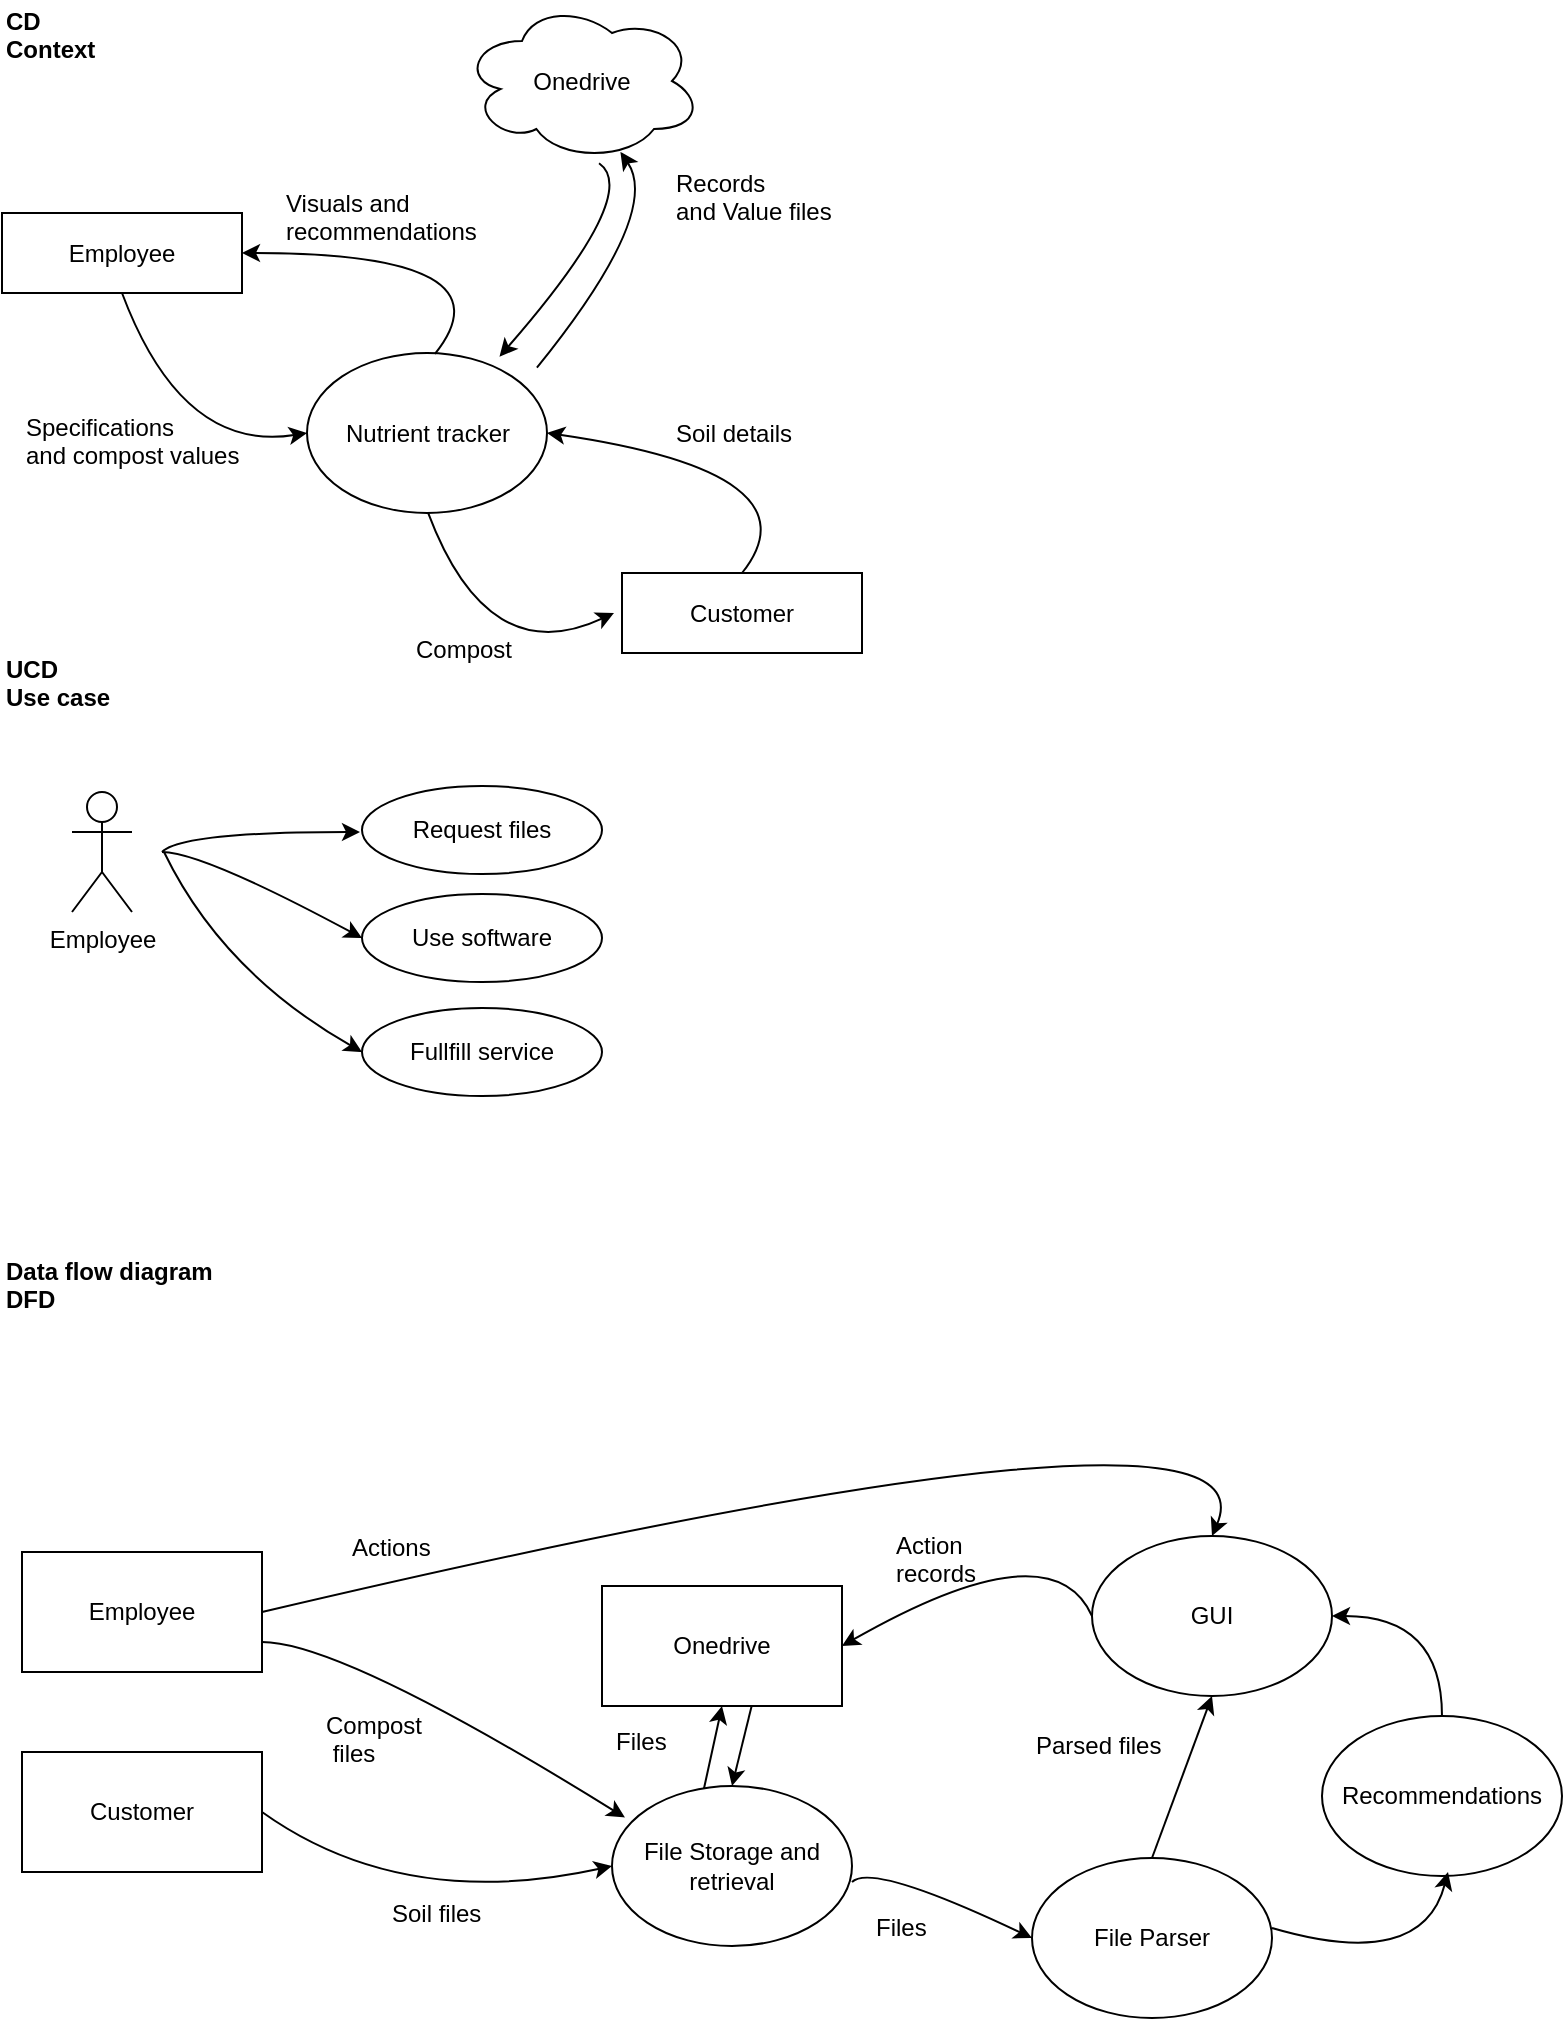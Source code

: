 <mxfile version="10.7.1" type="device"><diagram id="xjpxQhYZUELGy4vpbsDC" name="Page-1"><mxGraphModel dx="754" dy="473" grid="1" gridSize="10" guides="1" tooltips="1" connect="1" arrows="1" fold="1" page="1" pageScale="1" pageWidth="827" pageHeight="1169" math="0" shadow="0"><root><mxCell id="0"/><mxCell id="1" parent="0"/><mxCell id="h1J0nd9a3ygvKI9lSsL_-1" value="Nutrient tracker" style="ellipse;whiteSpace=wrap;html=1;" parent="1" vertex="1"><mxGeometry x="162.5" y="200.5" width="120" height="80" as="geometry"/></mxCell><mxCell id="h1J0nd9a3ygvKI9lSsL_-3" value="Customer" style="rounded=0;whiteSpace=wrap;html=1;" parent="1" vertex="1"><mxGeometry x="320" y="310.5" width="120" height="40" as="geometry"/></mxCell><mxCell id="h1J0nd9a3ygvKI9lSsL_-7" value="Employee&lt;br&gt;" style="rounded=0;whiteSpace=wrap;html=1;" parent="1" vertex="1"><mxGeometry x="10" y="130.5" width="120" height="40" as="geometry"/></mxCell><mxCell id="h1J0nd9a3ygvKI9lSsL_-12" value="" style="curved=1;endArrow=classic;html=1;entryX=0;entryY=0.5;entryDx=0;entryDy=0;exitX=0.5;exitY=1;exitDx=0;exitDy=0;" parent="1" source="h1J0nd9a3ygvKI9lSsL_-7" target="h1J0nd9a3ygvKI9lSsL_-1" edge="1"><mxGeometry width="50" height="50" relative="1" as="geometry"><mxPoint x="10" y="420.5" as="sourcePoint"/><mxPoint x="60" y="370.5" as="targetPoint"/><Array as="points"><mxPoint x="100" y="250.5"/></Array></mxGeometry></mxCell><mxCell id="h1J0nd9a3ygvKI9lSsL_-13" value="" style="curved=1;endArrow=classic;html=1;exitX=0.5;exitY=1;exitDx=0;exitDy=0;" parent="1" edge="1"><mxGeometry width="50" height="50" relative="1" as="geometry"><mxPoint x="223.059" y="280.471" as="sourcePoint"/><mxPoint x="316" y="330.5" as="targetPoint"/><Array as="points"><mxPoint x="253" y="360"/></Array></mxGeometry></mxCell><mxCell id="h1J0nd9a3ygvKI9lSsL_-15" value="" style="curved=1;endArrow=classic;html=1;entryX=1;entryY=0.5;entryDx=0;entryDy=0;exitX=0.5;exitY=0;exitDx=0;exitDy=0;" parent="1" source="h1J0nd9a3ygvKI9lSsL_-3" target="h1J0nd9a3ygvKI9lSsL_-1" edge="1"><mxGeometry width="50" height="50" relative="1" as="geometry"><mxPoint x="100" y="320.5" as="sourcePoint"/><mxPoint x="20" y="270.5" as="targetPoint"/><Array as="points"><mxPoint x="420" y="260.5"/></Array></mxGeometry></mxCell><mxCell id="h1J0nd9a3ygvKI9lSsL_-16" value="" style="curved=1;endArrow=classic;html=1;entryX=1;entryY=0.5;entryDx=0;entryDy=0;exitX=0.5;exitY=0;exitDx=0;exitDy=0;" parent="1" target="h1J0nd9a3ygvKI9lSsL_-7" edge="1"><mxGeometry width="50" height="50" relative="1" as="geometry"><mxPoint x="226.471" y="200.971" as="sourcePoint"/><mxPoint x="130" y="130.382" as="targetPoint"/><Array as="points"><mxPoint x="267" y="150.5"/></Array></mxGeometry></mxCell><mxCell id="h1J0nd9a3ygvKI9lSsL_-17" value="Soil details" style="text;html=1;resizable=0;points=[];autosize=1;align=left;verticalAlign=top;spacingTop=-4;" parent="1" vertex="1"><mxGeometry x="345" y="230.5" width="70" height="20" as="geometry"/></mxCell><mxCell id="h1J0nd9a3ygvKI9lSsL_-18" value="Compost&amp;nbsp;" style="text;html=1;resizable=0;points=[];autosize=1;align=left;verticalAlign=top;spacingTop=-4;" parent="1" vertex="1"><mxGeometry x="215" y="338.5" width="70" height="20" as="geometry"/></mxCell><mxCell id="h1J0nd9a3ygvKI9lSsL_-19" value="Visuals and &lt;br&gt;recommendations" style="text;html=1;resizable=0;points=[];autosize=1;align=left;verticalAlign=top;spacingTop=-4;" parent="1" vertex="1"><mxGeometry x="150" y="115.5" width="110" height="30" as="geometry"/></mxCell><mxCell id="h1J0nd9a3ygvKI9lSsL_-20" value="Specifications&lt;br&gt;and compost values&lt;br&gt;&lt;br&gt;" style="text;html=1;resizable=0;points=[];autosize=1;align=left;verticalAlign=top;spacingTop=-4;" parent="1" vertex="1"><mxGeometry x="20" y="227.5" width="120" height="40" as="geometry"/></mxCell><mxCell id="h1J0nd9a3ygvKI9lSsL_-21" value="Onedrive&lt;br&gt;" style="ellipse;shape=cloud;whiteSpace=wrap;html=1;" parent="1" vertex="1"><mxGeometry x="240" y="24.5" width="120" height="80" as="geometry"/></mxCell><mxCell id="h1J0nd9a3ygvKI9lSsL_-22" value="" style="curved=1;endArrow=classic;html=1;exitX=0.958;exitY=0.092;exitDx=0;exitDy=0;exitPerimeter=0;entryX=0.66;entryY=0.943;entryDx=0;entryDy=0;entryPerimeter=0;" parent="1" source="h1J0nd9a3ygvKI9lSsL_-1" target="h1J0nd9a3ygvKI9lSsL_-21" edge="1"><mxGeometry width="50" height="50" relative="1" as="geometry"><mxPoint x="477.971" y="40.971" as="sourcePoint"/><mxPoint x="340" y="40.5" as="targetPoint"/><Array as="points"><mxPoint x="340" y="130.5"/></Array></mxGeometry></mxCell><mxCell id="h1J0nd9a3ygvKI9lSsL_-23" value="Records&lt;br&gt;and Value files&lt;br&gt;" style="text;html=1;resizable=0;points=[];autosize=1;align=left;verticalAlign=top;spacingTop=-4;" parent="1" vertex="1"><mxGeometry x="345" y="105.5" width="90" height="30" as="geometry"/></mxCell><mxCell id="h1J0nd9a3ygvKI9lSsL_-24" value="" style="curved=1;endArrow=classic;html=1;entryX=0.802;entryY=0.023;entryDx=0;entryDy=0;entryPerimeter=0;exitX=0.571;exitY=1.014;exitDx=0;exitDy=0;exitPerimeter=0;" parent="1" source="h1J0nd9a3ygvKI9lSsL_-21" target="h1J0nd9a3ygvKI9lSsL_-1" edge="1"><mxGeometry width="50" height="50" relative="1" as="geometry"><mxPoint x="330" y="40.5" as="sourcePoint"/><mxPoint x="270" y="190.5" as="targetPoint"/><Array as="points"><mxPoint x="330" y="120.5"/></Array></mxGeometry></mxCell><mxCell id="RgZcnyk6YROTawfhZT_d-1" value="UCD&lt;br&gt;Use case&lt;br&gt;" style="text;html=1;resizable=0;points=[];autosize=1;align=left;verticalAlign=top;spacingTop=-4;fontStyle=1" parent="1" vertex="1"><mxGeometry x="10" y="348.5" width="70" height="30" as="geometry"/></mxCell><mxCell id="RgZcnyk6YROTawfhZT_d-3" value="CD&lt;br&gt;Context&lt;br&gt;" style="text;html=1;resizable=0;points=[];autosize=1;align=left;verticalAlign=top;spacingTop=-4;fontStyle=1" parent="1" vertex="1"><mxGeometry x="10" y="24.5" width="60" height="30" as="geometry"/></mxCell><mxCell id="RgZcnyk6YROTawfhZT_d-4" value="Employee" style="shape=umlActor;verticalLabelPosition=bottom;labelBackgroundColor=#ffffff;verticalAlign=top;html=1;outlineConnect=0;" parent="1" vertex="1"><mxGeometry x="45" y="420" width="30" height="60" as="geometry"/></mxCell><mxCell id="RgZcnyk6YROTawfhZT_d-6" value="Data flow diagram&lt;br&gt;DFD&lt;br&gt;" style="text;html=1;resizable=0;points=[];autosize=1;align=left;verticalAlign=top;spacingTop=-4;fontStyle=1" parent="1" vertex="1"><mxGeometry x="10" y="650" width="110" height="30" as="geometry"/></mxCell><mxCell id="RgZcnyk6YROTawfhZT_d-7" value="Request files&lt;br&gt;" style="ellipse;whiteSpace=wrap;html=1;" parent="1" vertex="1"><mxGeometry x="190" y="417" width="120" height="44" as="geometry"/></mxCell><mxCell id="RgZcnyk6YROTawfhZT_d-9" value="" style="curved=1;endArrow=classic;html=1;" parent="1" edge="1"><mxGeometry width="50" height="50" relative="1" as="geometry"><mxPoint x="90" y="450" as="sourcePoint"/><mxPoint x="189" y="440" as="targetPoint"/><Array as="points"><mxPoint x="100" y="440"/></Array></mxGeometry></mxCell><mxCell id="RgZcnyk6YROTawfhZT_d-10" value="Fullfill service&lt;br&gt;" style="ellipse;whiteSpace=wrap;html=1;" parent="1" vertex="1"><mxGeometry x="190" y="528" width="120" height="44" as="geometry"/></mxCell><mxCell id="RgZcnyk6YROTawfhZT_d-12" value="Employee" style="rounded=0;whiteSpace=wrap;html=1;" parent="1" vertex="1"><mxGeometry x="20" y="800" width="120" height="60" as="geometry"/></mxCell><mxCell id="RgZcnyk6YROTawfhZT_d-13" value="Customer" style="rounded=0;whiteSpace=wrap;html=1;" parent="1" vertex="1"><mxGeometry x="20" y="900" width="120" height="60" as="geometry"/></mxCell><mxCell id="RgZcnyk6YROTawfhZT_d-14" value="File Storage and retrieval" style="ellipse;whiteSpace=wrap;html=1;" parent="1" vertex="1"><mxGeometry x="315" y="917" width="120" height="80" as="geometry"/></mxCell><mxCell id="RgZcnyk6YROTawfhZT_d-15" value="" style="curved=1;endArrow=classic;html=1;entryX=0.054;entryY=0.197;entryDx=0;entryDy=0;entryPerimeter=0;exitX=1;exitY=0.75;exitDx=0;exitDy=0;" parent="1" target="RgZcnyk6YROTawfhZT_d-14" edge="1" source="RgZcnyk6YROTawfhZT_d-12"><mxGeometry width="50" height="50" relative="1" as="geometry"><mxPoint x="146" y="825" as="sourcePoint"/><mxPoint x="244.5" y="825" as="targetPoint"/><Array as="points"><mxPoint x="180" y="845"/></Array></mxGeometry></mxCell><mxCell id="RgZcnyk6YROTawfhZT_d-16" value="" style="curved=1;endArrow=classic;html=1;entryX=0;entryY=0.5;entryDx=0;entryDy=0;exitX=1;exitY=0.5;exitDx=0;exitDy=0;" parent="1" target="RgZcnyk6YROTawfhZT_d-14" edge="1" source="RgZcnyk6YROTawfhZT_d-13"><mxGeometry width="50" height="50" relative="1" as="geometry"><mxPoint x="152.5" y="935" as="sourcePoint"/><mxPoint x="251.5" y="925" as="targetPoint"/><Array as="points"><mxPoint x="210" y="980"/></Array></mxGeometry></mxCell><mxCell id="RgZcnyk6YROTawfhZT_d-22" value="Onedrive" style="rounded=0;whiteSpace=wrap;html=1;" parent="1" vertex="1"><mxGeometry x="310" y="817" width="120" height="60" as="geometry"/></mxCell><mxCell id="RgZcnyk6YROTawfhZT_d-23" value="" style="curved=1;endArrow=classic;html=1;entryX=0.5;entryY=1;entryDx=0;entryDy=0;exitX=0.383;exitY=0.017;exitDx=0;exitDy=0;exitPerimeter=0;" parent="1" source="RgZcnyk6YROTawfhZT_d-14" target="RgZcnyk6YROTawfhZT_d-22" edge="1"><mxGeometry width="50" height="50" relative="1" as="geometry"><mxPoint x="211" y="922" as="sourcePoint"/><mxPoint x="326.034" y="948.931" as="targetPoint"/><Array as="points"/></mxGeometry></mxCell><mxCell id="RgZcnyk6YROTawfhZT_d-24" value="" style="curved=1;endArrow=classic;html=1;entryX=0.5;entryY=0;entryDx=0;entryDy=0;exitX=0.624;exitY=0.995;exitDx=0;exitDy=0;exitPerimeter=0;" parent="1" source="RgZcnyk6YROTawfhZT_d-22" target="RgZcnyk6YROTawfhZT_d-14" edge="1"><mxGeometry width="50" height="50" relative="1" as="geometry"><mxPoint x="362.833" y="928.833" as="sourcePoint"/><mxPoint x="377" y="886.333" as="targetPoint"/><Array as="points"/></mxGeometry></mxCell><mxCell id="RgZcnyk6YROTawfhZT_d-25" value="Compost&lt;br&gt;&amp;nbsp;files&amp;nbsp;&lt;br&gt;" style="text;html=1;resizable=0;points=[];autosize=1;align=left;verticalAlign=top;spacingTop=-4;" parent="1" vertex="1"><mxGeometry x="170" y="877" width="60" height="30" as="geometry"/></mxCell><mxCell id="SuEKAPTJEP3mYNdqvA-Z-1" value="Use software&lt;br&gt;" style="ellipse;whiteSpace=wrap;html=1;" parent="1" vertex="1"><mxGeometry x="190" y="471" width="120" height="44" as="geometry"/></mxCell><mxCell id="SuEKAPTJEP3mYNdqvA-Z-2" value="" style="curved=1;endArrow=classic;html=1;entryX=0;entryY=0.5;entryDx=0;entryDy=0;" parent="1" target="SuEKAPTJEP3mYNdqvA-Z-1" edge="1"><mxGeometry width="50" height="50" relative="1" as="geometry"><mxPoint x="90" y="450" as="sourcePoint"/><mxPoint x="199" y="450" as="targetPoint"/><Array as="points"><mxPoint x="110" y="450"/></Array></mxGeometry></mxCell><mxCell id="SuEKAPTJEP3mYNdqvA-Z-5" value="" style="curved=1;endArrow=classic;html=1;entryX=0;entryY=0.5;entryDx=0;entryDy=0;" parent="1" edge="1" target="SuEKAPTJEP3mYNdqvA-Z-6"><mxGeometry width="50" height="50" relative="1" as="geometry"><mxPoint x="435" y="965" as="sourcePoint"/><mxPoint x="505" y="947" as="targetPoint"/><Array as="points"><mxPoint x="445" y="955"/></Array></mxGeometry></mxCell><mxCell id="SuEKAPTJEP3mYNdqvA-Z-6" value="File Parser" style="ellipse;whiteSpace=wrap;html=1;" parent="1" vertex="1"><mxGeometry x="525" y="953" width="120" height="80" as="geometry"/></mxCell><mxCell id="SuEKAPTJEP3mYNdqvA-Z-7" value="GUI" style="ellipse;whiteSpace=wrap;html=1;" parent="1" vertex="1"><mxGeometry x="555" y="792" width="120" height="80" as="geometry"/></mxCell><mxCell id="SuEKAPTJEP3mYNdqvA-Z-8" value="" style="curved=1;endArrow=classic;html=1;entryX=0.5;entryY=1;entryDx=0;entryDy=0;exitX=0.5;exitY=0;exitDx=0;exitDy=0;" parent="1" source="SuEKAPTJEP3mYNdqvA-Z-6" target="SuEKAPTJEP3mYNdqvA-Z-7" edge="1"><mxGeometry width="50" height="50" relative="1" as="geometry"><mxPoint x="445" y="975" as="sourcePoint"/><mxPoint x="515" y="957" as="targetPoint"/><Array as="points"/></mxGeometry></mxCell><mxCell id="SuEKAPTJEP3mYNdqvA-Z-9" value="Files&lt;br&gt;&lt;br&gt;" style="text;html=1;resizable=0;points=[];autosize=1;align=left;verticalAlign=top;spacingTop=-4;" parent="1" vertex="1"><mxGeometry x="445" y="978" width="40" height="30" as="geometry"/></mxCell><mxCell id="SuEKAPTJEP3mYNdqvA-Z-10" value="Parsed files&lt;br&gt;&lt;br&gt;" style="text;html=1;resizable=0;points=[];autosize=1;align=left;verticalAlign=top;spacingTop=-4;" parent="1" vertex="1"><mxGeometry x="525" y="887" width="80" height="30" as="geometry"/></mxCell><mxCell id="JLjCNLeSchlAz4nrNc4a-1" value="" style="curved=1;endArrow=classic;html=1;" edge="1" parent="1"><mxGeometry width="50" height="50" relative="1" as="geometry"><mxPoint x="91" y="450" as="sourcePoint"/><mxPoint x="190" y="550" as="targetPoint"/><Array as="points"><mxPoint x="120" y="510"/></Array></mxGeometry></mxCell><mxCell id="JLjCNLeSchlAz4nrNc4a-2" value="" style="curved=1;endArrow=classic;html=1;entryX=1;entryY=0.5;entryDx=0;entryDy=0;exitX=0;exitY=0.5;exitDx=0;exitDy=0;" edge="1" parent="1" source="SuEKAPTJEP3mYNdqvA-Z-7" target="RgZcnyk6YROTawfhZT_d-22"><mxGeometry width="50" height="50" relative="1" as="geometry"><mxPoint x="655" y="801" as="sourcePoint"/><mxPoint x="725" y="783" as="targetPoint"/><Array as="points"><mxPoint x="535" y="787"/></Array></mxGeometry></mxCell><mxCell id="JLjCNLeSchlAz4nrNc4a-3" value="Action&lt;br&gt;records&lt;br&gt;" style="text;html=1;resizable=0;points=[];autosize=1;align=left;verticalAlign=top;spacingTop=-4;" vertex="1" parent="1"><mxGeometry x="455" y="787" width="60" height="30" as="geometry"/></mxCell><mxCell id="JLjCNLeSchlAz4nrNc4a-8" value="" style="curved=1;endArrow=classic;html=1;exitX=1;exitY=0.5;exitDx=0;exitDy=0;entryX=0.5;entryY=0;entryDx=0;entryDy=0;" edge="1" parent="1" source="RgZcnyk6YROTawfhZT_d-12" target="SuEKAPTJEP3mYNdqvA-Z-7"><mxGeometry width="50" height="50" relative="1" as="geometry"><mxPoint x="150" y="820" as="sourcePoint"/><mxPoint x="340" y="690" as="targetPoint"/><Array as="points"><mxPoint x="650" y="710"/></Array></mxGeometry></mxCell><mxCell id="JLjCNLeSchlAz4nrNc4a-11" value="Actions" style="text;html=1;resizable=0;points=[];autosize=1;align=left;verticalAlign=top;spacingTop=-4;" vertex="1" parent="1"><mxGeometry x="182.5" y="788" width="50" height="20" as="geometry"/></mxCell><mxCell id="JLjCNLeSchlAz4nrNc4a-12" value="Files&lt;br&gt;" style="text;html=1;resizable=0;points=[];autosize=1;align=left;verticalAlign=top;spacingTop=-4;" vertex="1" parent="1"><mxGeometry x="315" y="885" width="40" height="20" as="geometry"/></mxCell><mxCell id="JLjCNLeSchlAz4nrNc4a-13" value="Recommendations" style="ellipse;whiteSpace=wrap;html=1;" vertex="1" parent="1"><mxGeometry x="670" y="882" width="120" height="80" as="geometry"/></mxCell><mxCell id="JLjCNLeSchlAz4nrNc4a-14" value="" style="curved=1;endArrow=classic;html=1;" edge="1" parent="1"><mxGeometry width="50" height="50" relative="1" as="geometry"><mxPoint x="645" y="988" as="sourcePoint"/><mxPoint x="733" y="960" as="targetPoint"/><Array as="points"><mxPoint x="720" y="1010"/></Array></mxGeometry></mxCell><mxCell id="JLjCNLeSchlAz4nrNc4a-15" value="" style="curved=1;endArrow=classic;html=1;entryX=1;entryY=0.5;entryDx=0;entryDy=0;exitX=0.5;exitY=0;exitDx=0;exitDy=0;" edge="1" parent="1" source="JLjCNLeSchlAz4nrNc4a-13" target="SuEKAPTJEP3mYNdqvA-Z-7"><mxGeometry width="50" height="50" relative="1" as="geometry"><mxPoint x="655" y="998" as="sourcePoint"/><mxPoint x="743" y="970" as="targetPoint"/><Array as="points"><mxPoint x="730" y="832"/></Array></mxGeometry></mxCell><mxCell id="JLjCNLeSchlAz4nrNc4a-19" value="Soil files" style="text;html=1;resizable=0;points=[];autosize=1;align=left;verticalAlign=top;spacingTop=-4;" vertex="1" parent="1"><mxGeometry x="202.5" y="971" width="60" height="20" as="geometry"/></mxCell></root></mxGraphModel></diagram></mxfile>
